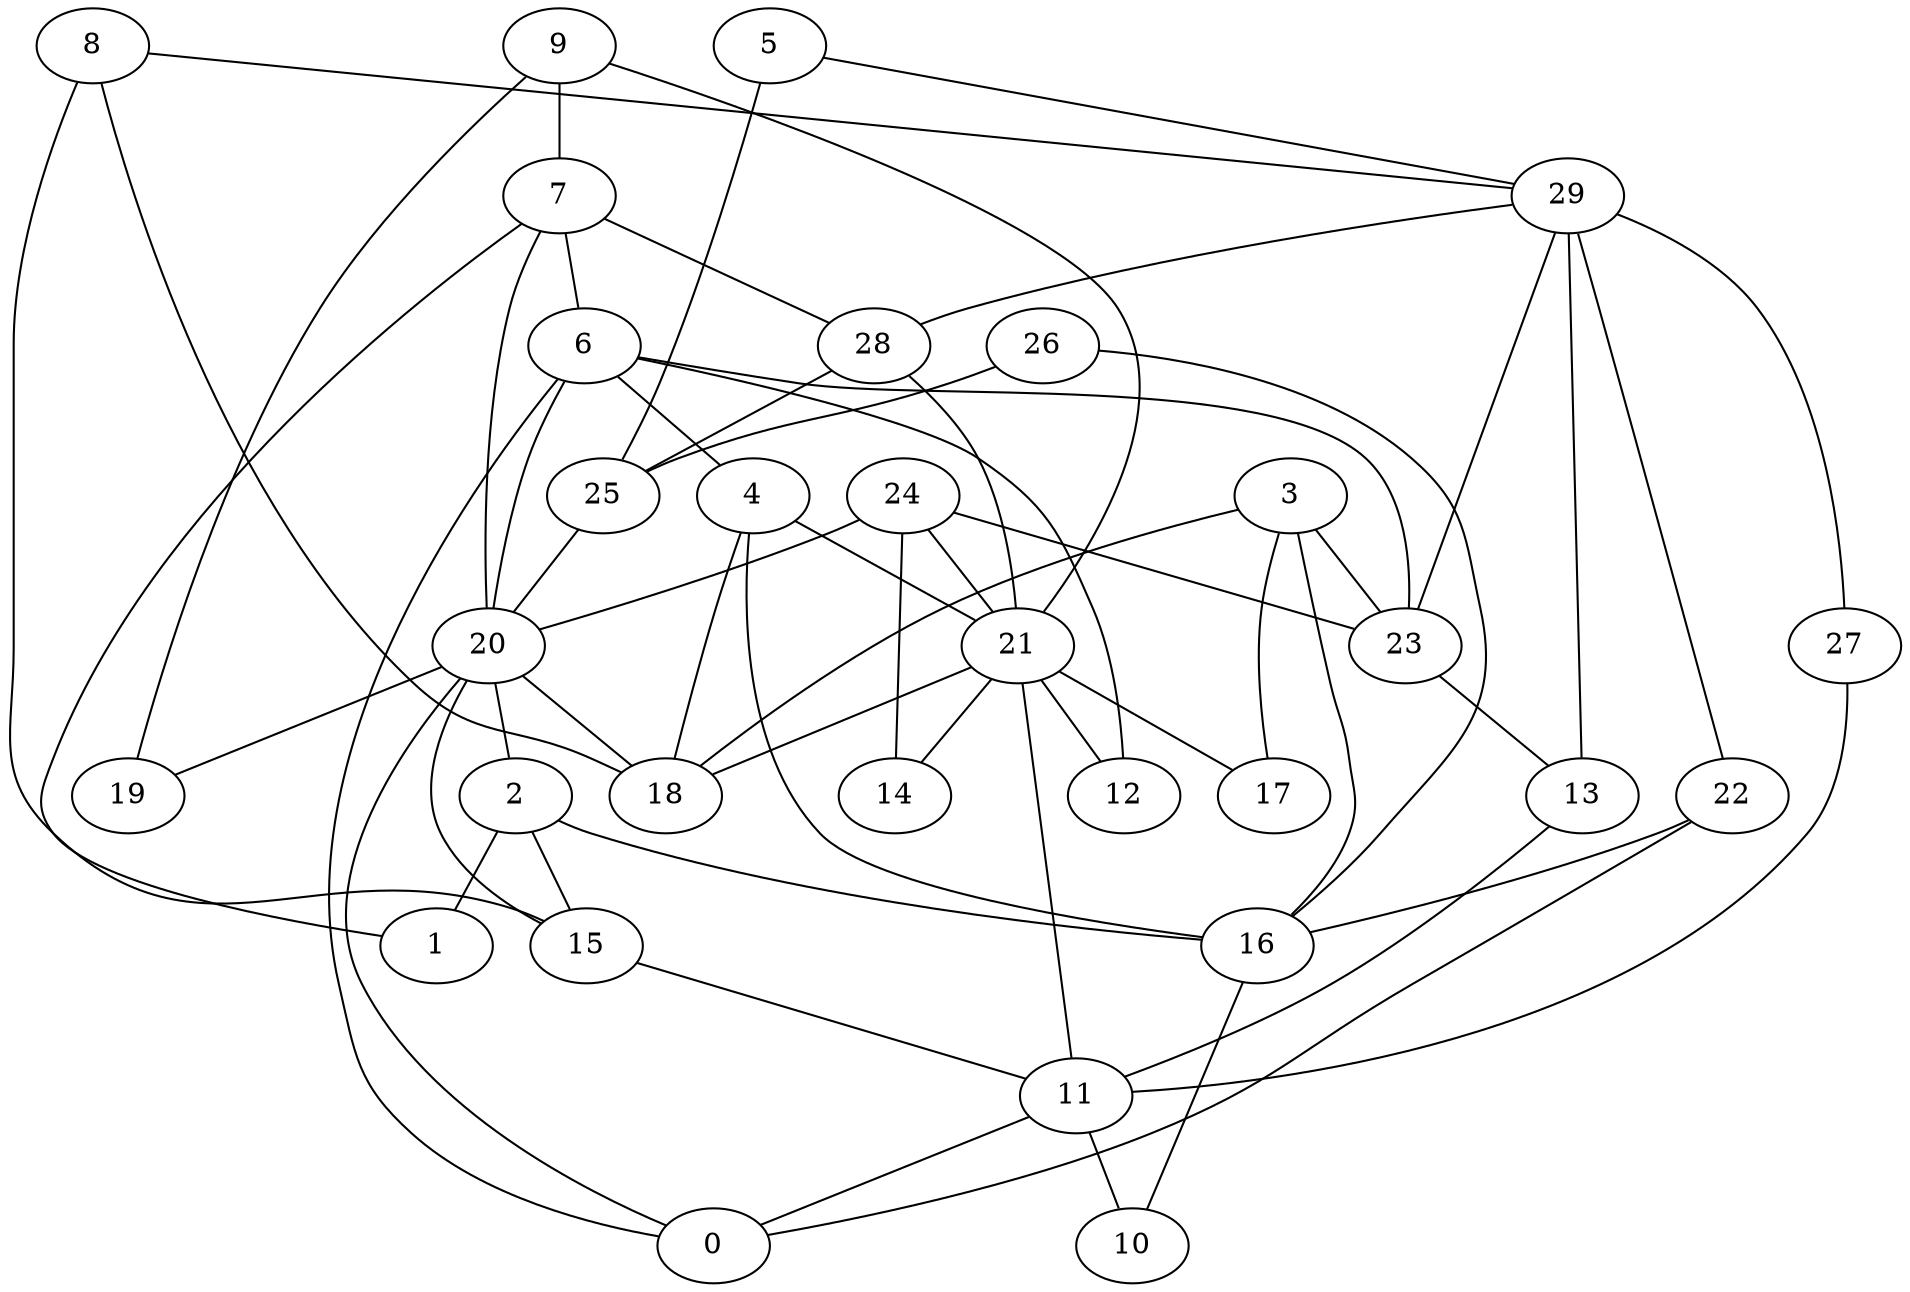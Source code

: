 digraph GG_graph {

subgraph G_graph {
edge [color = black]
"24" -> "14" [dir = none]
"9" -> "21" [dir = none]
"28" -> "21" [dir = none]
"16" -> "10" [dir = none]
"8" -> "15" [dir = none]
"8" -> "18" [dir = none]
"23" -> "13" [dir = none]
"21" -> "14" [dir = none]
"21" -> "12" [dir = none]
"21" -> "18" [dir = none]
"20" -> "19" [dir = none]
"20" -> "18" [dir = none]
"20" -> "0" [dir = none]
"3" -> "17" [dir = none]
"3" -> "23" [dir = none]
"3" -> "16" [dir = none]
"3" -> "18" [dir = none]
"6" -> "0" [dir = none]
"29" -> "27" [dir = none]
"29" -> "22" [dir = none]
"29" -> "23" [dir = none]
"13" -> "11" [dir = none]
"26" -> "16" [dir = none]
"5" -> "25" [dir = none]
"5" -> "29" [dir = none]
"4" -> "21" [dir = none]
"7" -> "1" [dir = none]
"7" -> "20" [dir = none]
"2" -> "1" [dir = none]
"6" -> "20" [dir = none]
"6" -> "4" [dir = none]
"2" -> "16" [dir = none]
"24" -> "20" [dir = none]
"6" -> "23" [dir = none]
"4" -> "16" [dir = none]
"11" -> "10" [dir = none]
"15" -> "11" [dir = none]
"26" -> "25" [dir = none]
"6" -> "12" [dir = none]
"24" -> "21" [dir = none]
"7" -> "6" [dir = none]
"22" -> "16" [dir = none]
"20" -> "15" [dir = none]
"7" -> "28" [dir = none]
"29" -> "13" [dir = none]
"27" -> "11" [dir = none]
"9" -> "7" [dir = none]
"24" -> "23" [dir = none]
"29" -> "28" [dir = none]
"8" -> "29" [dir = none]
"11" -> "0" [dir = none]
"28" -> "25" [dir = none]
"21" -> "11" [dir = none]
"21" -> "17" [dir = none]
"2" -> "15" [dir = none]
"9" -> "19" [dir = none]
"20" -> "2" [dir = none]
"4" -> "18" [dir = none]
"25" -> "20" [dir = none]
"22" -> "0" [dir = none]
}

}
